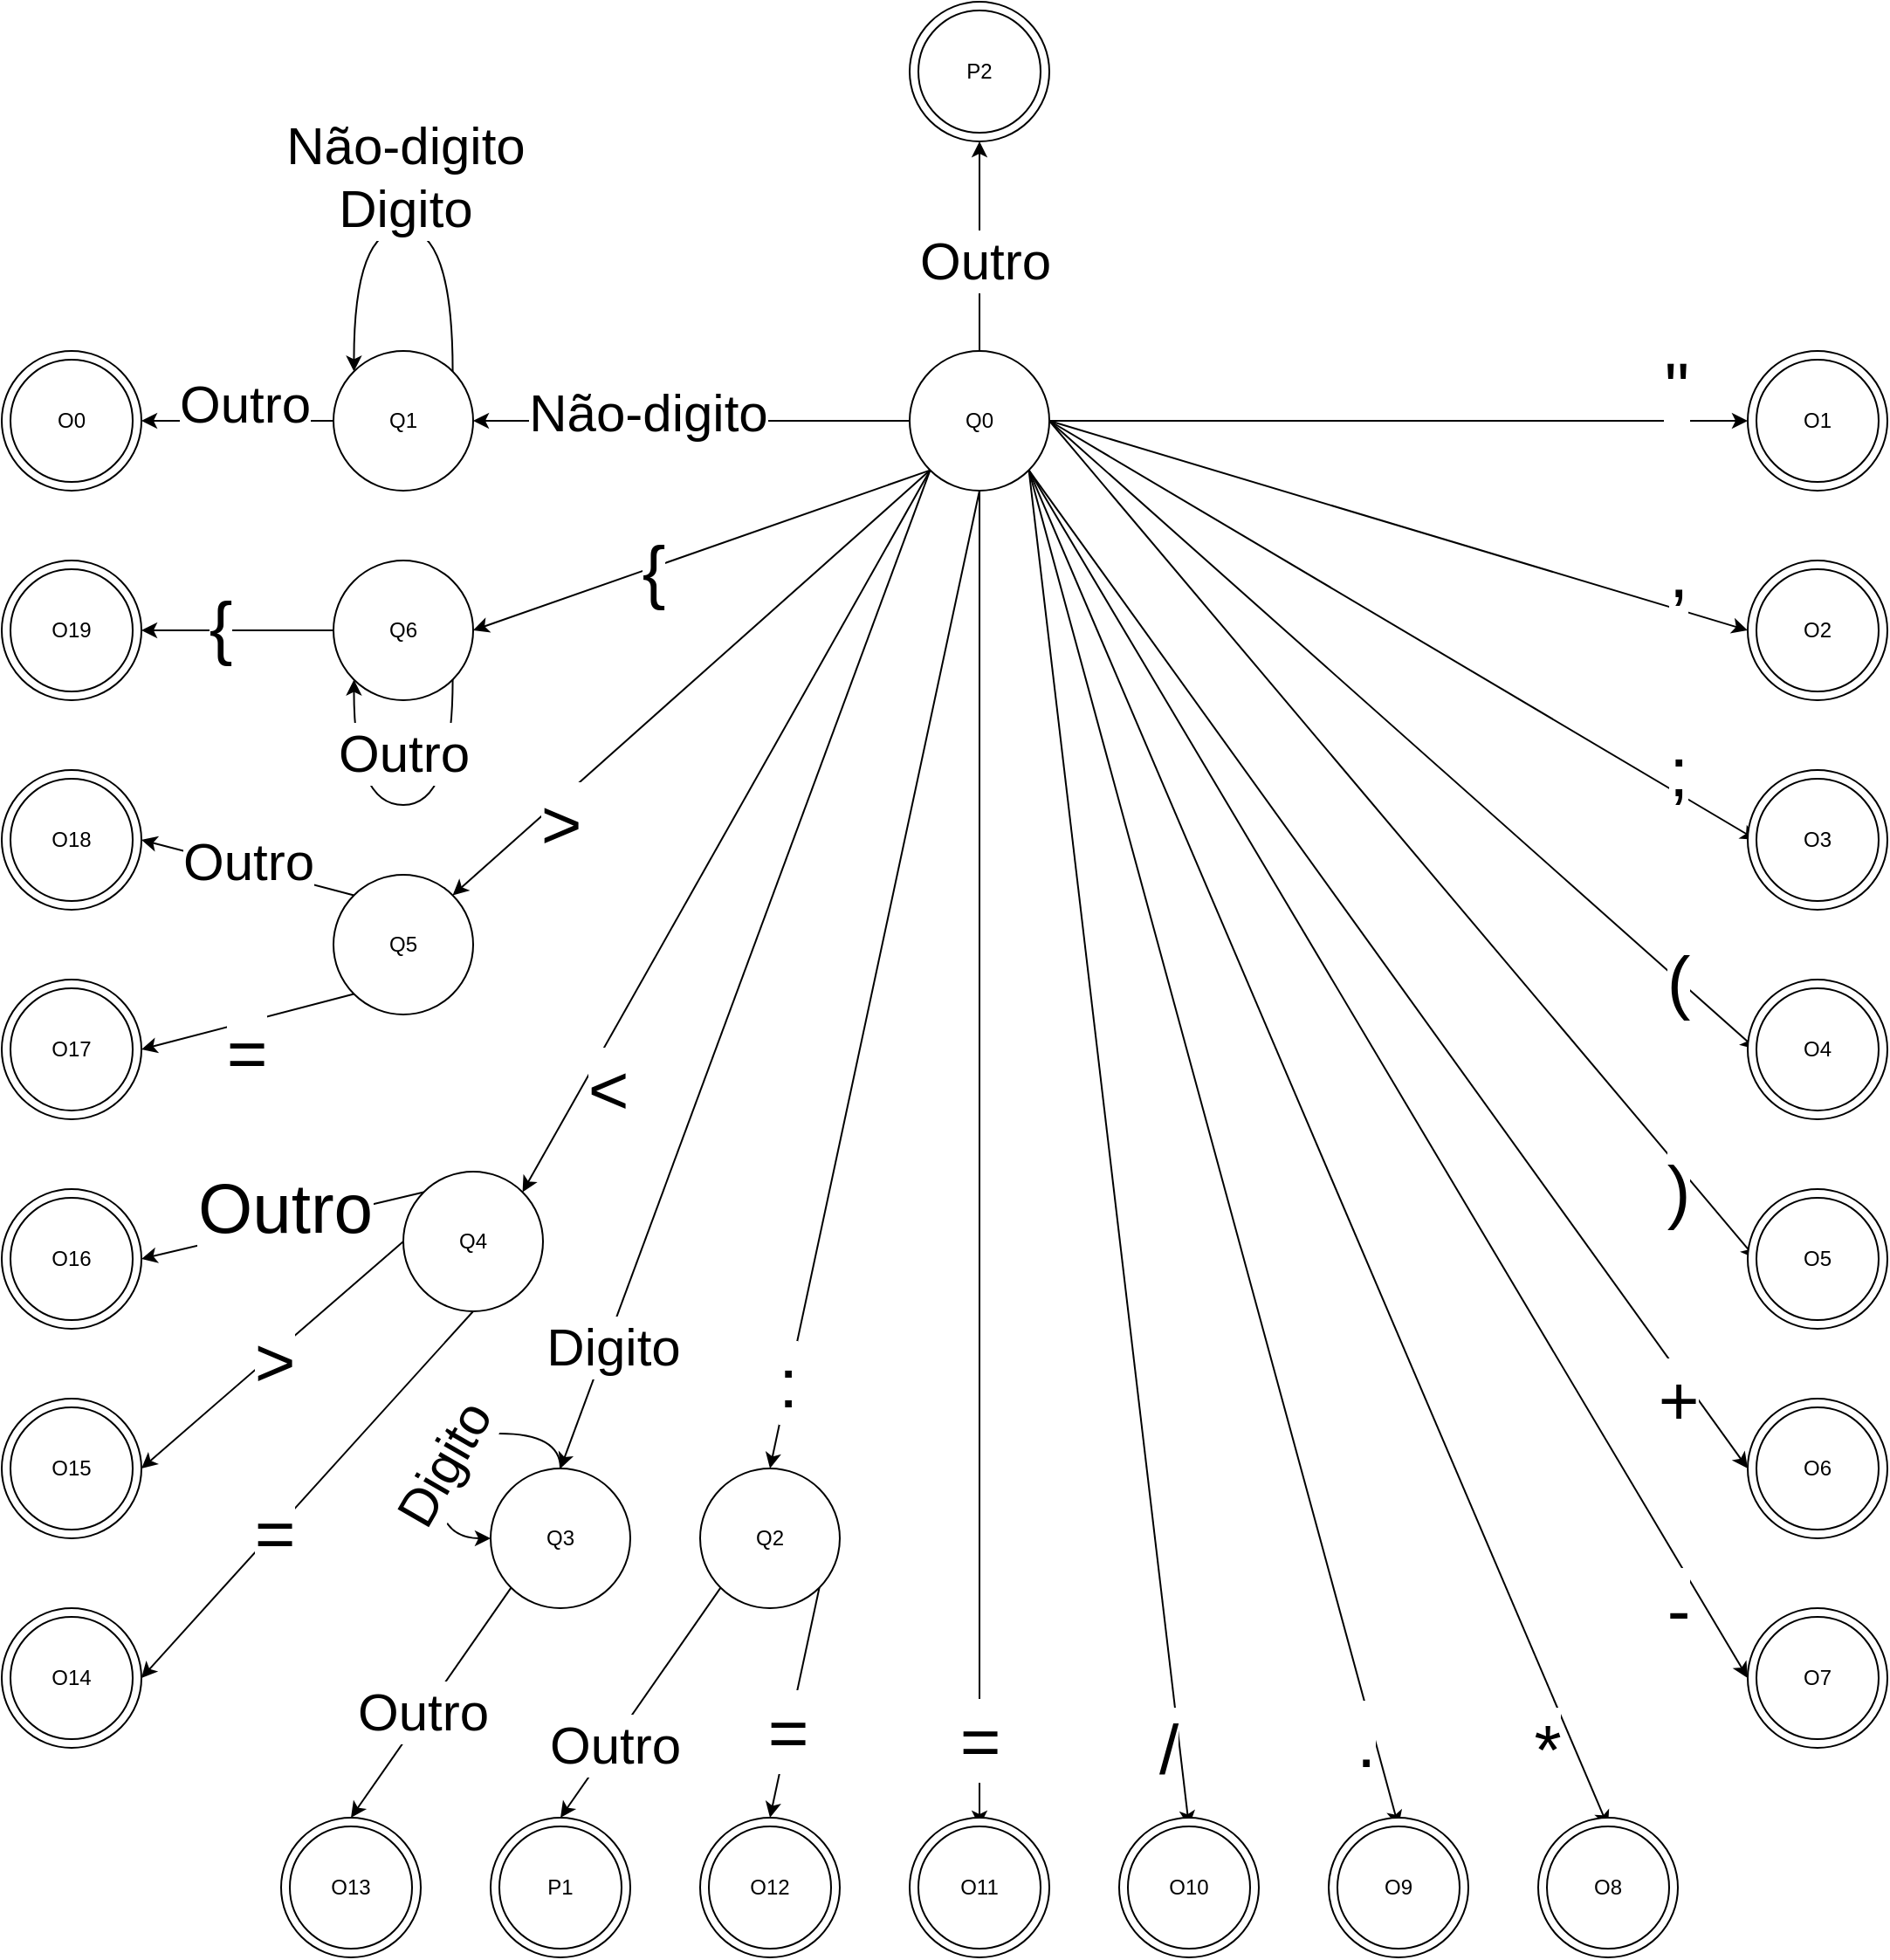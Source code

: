 <mxfile version="24.4.0" type="google">
  <diagram name="Page-1" id="If-gPwbiUZVoVCIxxaYr">
    <mxGraphModel dx="2550" dy="2174" grid="1" gridSize="10" guides="1" tooltips="1" connect="1" arrows="1" fold="1" page="1" pageScale="1" pageWidth="827" pageHeight="1169" math="0" shadow="0">
      <root>
        <mxCell id="0" />
        <mxCell id="1" parent="0" />
        <mxCell id="5CZiV65LYwy6qXbHd4TV-25" value="" style="group" parent="1" connectable="0" vertex="1">
          <mxGeometry x="680" y="840" width="80" height="80" as="geometry" />
        </mxCell>
        <mxCell id="5CZiV65LYwy6qXbHd4TV-26" value="" style="ellipse;whiteSpace=wrap;html=1;aspect=fixed;" parent="5CZiV65LYwy6qXbHd4TV-25" vertex="1">
          <mxGeometry width="80" height="80" as="geometry" />
        </mxCell>
        <mxCell id="5CZiV65LYwy6qXbHd4TV-27" value="O7" style="ellipse;whiteSpace=wrap;html=1;aspect=fixed;" parent="5CZiV65LYwy6qXbHd4TV-25" vertex="1">
          <mxGeometry x="5" y="5" width="70" height="70" as="geometry" />
        </mxCell>
        <mxCell id="5CZiV65LYwy6qXbHd4TV-4" value="" style="group" parent="1" connectable="0" vertex="1">
          <mxGeometry x="680" y="120" width="80" height="80" as="geometry" />
        </mxCell>
        <mxCell id="5CZiV65LYwy6qXbHd4TV-2" value="" style="ellipse;whiteSpace=wrap;html=1;aspect=fixed;" parent="5CZiV65LYwy6qXbHd4TV-4" vertex="1">
          <mxGeometry width="80" height="80" as="geometry" />
        </mxCell>
        <mxCell id="5CZiV65LYwy6qXbHd4TV-3" value="O1" style="ellipse;whiteSpace=wrap;html=1;aspect=fixed;" parent="5CZiV65LYwy6qXbHd4TV-4" vertex="1">
          <mxGeometry x="5" y="5" width="70" height="70" as="geometry" />
        </mxCell>
        <mxCell id="5CZiV65LYwy6qXbHd4TV-6" style="edgeStyle=orthogonalEdgeStyle;rounded=0;orthogonalLoop=1;jettySize=auto;html=1;exitX=1;exitY=0.5;exitDx=0;exitDy=0;entryX=0;entryY=0.5;entryDx=0;entryDy=0;" parent="1" source="5CZiV65LYwy6qXbHd4TV-1" target="5CZiV65LYwy6qXbHd4TV-2" edge="1">
          <mxGeometry relative="1" as="geometry" />
        </mxCell>
        <mxCell id="5CZiV65LYwy6qXbHd4TV-7" value="&lt;font style=&quot;font-size: 40px;&quot;&gt;&quot;&lt;/font&gt;" style="edgeLabel;html=1;align=center;verticalAlign=middle;resizable=0;points=[];" parent="5CZiV65LYwy6qXbHd4TV-6" connectable="0" vertex="1">
          <mxGeometry x="-0.079" y="2" relative="1" as="geometry">
            <mxPoint x="175" y="-18" as="offset" />
          </mxGeometry>
        </mxCell>
        <mxCell id="5CZiV65LYwy6qXbHd4TV-62" style="rounded=0;orthogonalLoop=1;jettySize=auto;html=1;exitX=1;exitY=0.5;exitDx=0;exitDy=0;entryX=0;entryY=0.5;entryDx=0;entryDy=0;" parent="1" source="5CZiV65LYwy6qXbHd4TV-1" target="5CZiV65LYwy6qXbHd4TV-9" edge="1">
          <mxGeometry relative="1" as="geometry" />
        </mxCell>
        <mxCell id="5CZiV65LYwy6qXbHd4TV-128" value="&lt;font style=&quot;font-size: 40px;&quot;&gt;,&lt;/font&gt;" style="edgeLabel;html=1;align=center;verticalAlign=middle;resizable=0;points=[];fontFamily=Helvetica;fontSize=11;fontColor=default;" parent="5CZiV65LYwy6qXbHd4TV-62" connectable="0" vertex="1">
          <mxGeometry x="0.687" y="4" relative="1" as="geometry">
            <mxPoint x="21" y="-12" as="offset" />
          </mxGeometry>
        </mxCell>
        <mxCell id="5CZiV65LYwy6qXbHd4TV-8" value="" style="group" parent="1" connectable="0" vertex="1">
          <mxGeometry x="680" y="240" width="80" height="80" as="geometry" />
        </mxCell>
        <mxCell id="5CZiV65LYwy6qXbHd4TV-9" value="" style="ellipse;whiteSpace=wrap;html=1;aspect=fixed;" parent="5CZiV65LYwy6qXbHd4TV-8" vertex="1">
          <mxGeometry width="80" height="80" as="geometry" />
        </mxCell>
        <mxCell id="5CZiV65LYwy6qXbHd4TV-10" value="O2" style="ellipse;whiteSpace=wrap;html=1;aspect=fixed;" parent="5CZiV65LYwy6qXbHd4TV-8" vertex="1">
          <mxGeometry x="5" y="5" width="70" height="70" as="geometry" />
        </mxCell>
        <mxCell id="5CZiV65LYwy6qXbHd4TV-63" style="edgeStyle=none;shape=connector;rounded=0;orthogonalLoop=1;jettySize=auto;html=1;exitX=1;exitY=0.5;exitDx=0;exitDy=0;entryX=0;entryY=0.5;entryDx=0;entryDy=0;labelBackgroundColor=default;strokeColor=default;align=center;verticalAlign=middle;fontFamily=Helvetica;fontSize=11;fontColor=default;endArrow=classic;" parent="1" source="5CZiV65LYwy6qXbHd4TV-1" target="5CZiV65LYwy6qXbHd4TV-15" edge="1">
          <mxGeometry relative="1" as="geometry" />
        </mxCell>
        <mxCell id="5CZiV65LYwy6qXbHd4TV-130" value="&lt;font style=&quot;font-size: 40px;&quot;&gt;;&lt;/font&gt;" style="edgeLabel;html=1;align=center;verticalAlign=middle;resizable=0;points=[];fontFamily=Helvetica;fontSize=11;fontColor=default;" parent="5CZiV65LYwy6qXbHd4TV-63" connectable="0" vertex="1">
          <mxGeometry x="0.748" y="2" relative="1" as="geometry">
            <mxPoint x="5" y="-8" as="offset" />
          </mxGeometry>
        </mxCell>
        <mxCell id="5CZiV65LYwy6qXbHd4TV-64" style="edgeStyle=none;shape=connector;rounded=0;orthogonalLoop=1;jettySize=auto;html=1;exitX=1;exitY=0.5;exitDx=0;exitDy=0;entryX=0;entryY=0.5;entryDx=0;entryDy=0;labelBackgroundColor=default;strokeColor=default;align=center;verticalAlign=middle;fontFamily=Helvetica;fontSize=11;fontColor=default;endArrow=classic;" parent="1" source="5CZiV65LYwy6qXbHd4TV-1" target="5CZiV65LYwy6qXbHd4TV-18" edge="1">
          <mxGeometry relative="1" as="geometry" />
        </mxCell>
        <mxCell id="5CZiV65LYwy6qXbHd4TV-131" value="&lt;font style=&quot;font-size: 40px;&quot;&gt;(&lt;/font&gt;" style="edgeLabel;html=1;align=center;verticalAlign=middle;resizable=0;points=[];fontFamily=Helvetica;fontSize=11;fontColor=default;" parent="5CZiV65LYwy6qXbHd4TV-64" connectable="0" vertex="1">
          <mxGeometry x="0.743" y="1" relative="1" as="geometry">
            <mxPoint x="6" y="7" as="offset" />
          </mxGeometry>
        </mxCell>
        <mxCell id="5CZiV65LYwy6qXbHd4TV-13" value="" style="group" parent="1" connectable="0" vertex="1">
          <mxGeometry x="680" y="360" width="80" height="80" as="geometry" />
        </mxCell>
        <mxCell id="5CZiV65LYwy6qXbHd4TV-14" value="" style="ellipse;whiteSpace=wrap;html=1;aspect=fixed;" parent="5CZiV65LYwy6qXbHd4TV-13" vertex="1">
          <mxGeometry width="80" height="80" as="geometry" />
        </mxCell>
        <mxCell id="5CZiV65LYwy6qXbHd4TV-15" value="O3" style="ellipse;whiteSpace=wrap;html=1;aspect=fixed;" parent="5CZiV65LYwy6qXbHd4TV-13" vertex="1">
          <mxGeometry x="5" y="5" width="70" height="70" as="geometry" />
        </mxCell>
        <mxCell id="5CZiV65LYwy6qXbHd4TV-65" style="edgeStyle=none;shape=connector;rounded=0;orthogonalLoop=1;jettySize=auto;html=1;exitX=1;exitY=0.5;exitDx=0;exitDy=0;entryX=0;entryY=0.5;entryDx=0;entryDy=0;labelBackgroundColor=default;strokeColor=default;align=center;verticalAlign=middle;fontFamily=Helvetica;fontSize=11;fontColor=default;endArrow=classic;" parent="1" source="5CZiV65LYwy6qXbHd4TV-1" target="5CZiV65LYwy6qXbHd4TV-21" edge="1">
          <mxGeometry relative="1" as="geometry" />
        </mxCell>
        <mxCell id="5CZiV65LYwy6qXbHd4TV-132" value="&lt;font style=&quot;font-size: 40px;&quot;&gt;)&lt;/font&gt;" style="edgeLabel;html=1;align=center;verticalAlign=middle;resizable=0;points=[];fontFamily=Helvetica;fontSize=11;fontColor=default;" parent="5CZiV65LYwy6qXbHd4TV-65" connectable="0" vertex="1">
          <mxGeometry x="0.734" y="5" relative="1" as="geometry">
            <mxPoint x="5" y="27" as="offset" />
          </mxGeometry>
        </mxCell>
        <mxCell id="5CZiV65LYwy6qXbHd4TV-66" style="edgeStyle=none;shape=connector;rounded=0;orthogonalLoop=1;jettySize=auto;html=1;exitX=1;exitY=1;exitDx=0;exitDy=0;entryX=0;entryY=0.5;entryDx=0;entryDy=0;labelBackgroundColor=default;strokeColor=default;align=center;verticalAlign=middle;fontFamily=Helvetica;fontSize=11;fontColor=default;endArrow=classic;" parent="1" source="5CZiV65LYwy6qXbHd4TV-1" target="5CZiV65LYwy6qXbHd4TV-23" edge="1">
          <mxGeometry relative="1" as="geometry" />
        </mxCell>
        <mxCell id="5CZiV65LYwy6qXbHd4TV-133" value="&lt;font style=&quot;font-size: 40px;&quot;&gt;+&lt;/font&gt;" style="edgeLabel;html=1;align=center;verticalAlign=middle;resizable=0;points=[];fontFamily=Helvetica;fontSize=11;fontColor=default;" parent="5CZiV65LYwy6qXbHd4TV-66" connectable="0" vertex="1">
          <mxGeometry x="0.781" y="1" relative="1" as="geometry">
            <mxPoint x="4" y="23" as="offset" />
          </mxGeometry>
        </mxCell>
        <mxCell id="5CZiV65LYwy6qXbHd4TV-16" value="" style="group" parent="1" connectable="0" vertex="1">
          <mxGeometry x="680" y="480" width="80" height="80" as="geometry" />
        </mxCell>
        <mxCell id="5CZiV65LYwy6qXbHd4TV-17" value="" style="ellipse;whiteSpace=wrap;html=1;aspect=fixed;" parent="5CZiV65LYwy6qXbHd4TV-16" vertex="1">
          <mxGeometry width="80" height="80" as="geometry" />
        </mxCell>
        <mxCell id="5CZiV65LYwy6qXbHd4TV-18" value="O4" style="ellipse;whiteSpace=wrap;html=1;aspect=fixed;" parent="5CZiV65LYwy6qXbHd4TV-16" vertex="1">
          <mxGeometry x="5" y="5" width="70" height="70" as="geometry" />
        </mxCell>
        <mxCell id="5CZiV65LYwy6qXbHd4TV-67" style="edgeStyle=none;shape=connector;rounded=0;orthogonalLoop=1;jettySize=auto;html=1;exitX=1;exitY=1;exitDx=0;exitDy=0;entryX=0;entryY=0.5;entryDx=0;entryDy=0;labelBackgroundColor=default;strokeColor=default;align=center;verticalAlign=middle;fontFamily=Helvetica;fontSize=11;fontColor=default;endArrow=classic;" parent="1" source="5CZiV65LYwy6qXbHd4TV-1" target="5CZiV65LYwy6qXbHd4TV-26" edge="1">
          <mxGeometry relative="1" as="geometry" />
        </mxCell>
        <mxCell id="5CZiV65LYwy6qXbHd4TV-134" value="&lt;font style=&quot;font-size: 40px;&quot;&gt;-&lt;/font&gt;" style="edgeLabel;html=1;align=center;verticalAlign=middle;resizable=0;points=[];fontFamily=Helvetica;fontSize=11;fontColor=default;" parent="5CZiV65LYwy6qXbHd4TV-67" connectable="0" vertex="1">
          <mxGeometry x="0.795" y="-3" relative="1" as="geometry">
            <mxPoint x="5" y="29" as="offset" />
          </mxGeometry>
        </mxCell>
        <mxCell id="5CZiV65LYwy6qXbHd4TV-68" style="edgeStyle=none;shape=connector;rounded=0;orthogonalLoop=1;jettySize=auto;html=1;exitX=1;exitY=1;exitDx=0;exitDy=0;entryX=0.5;entryY=0;entryDx=0;entryDy=0;labelBackgroundColor=default;strokeColor=default;align=center;verticalAlign=middle;fontFamily=Helvetica;fontSize=11;fontColor=default;endArrow=classic;" parent="1" source="5CZiV65LYwy6qXbHd4TV-1" target="5CZiV65LYwy6qXbHd4TV-33" edge="1">
          <mxGeometry relative="1" as="geometry" />
        </mxCell>
        <mxCell id="5CZiV65LYwy6qXbHd4TV-135" value="&lt;font style=&quot;font-size: 40px;&quot;&gt;*&lt;/font&gt;" style="edgeLabel;html=1;align=center;verticalAlign=middle;resizable=0;points=[];fontFamily=Helvetica;fontSize=11;fontColor=default;" parent="5CZiV65LYwy6qXbHd4TV-68" connectable="0" vertex="1">
          <mxGeometry x="0.787" y="-2" relative="1" as="geometry">
            <mxPoint x="2" y="37" as="offset" />
          </mxGeometry>
        </mxCell>
        <mxCell id="5CZiV65LYwy6qXbHd4TV-19" value="" style="group" parent="1" connectable="0" vertex="1">
          <mxGeometry x="680" y="600" width="80" height="80" as="geometry" />
        </mxCell>
        <mxCell id="5CZiV65LYwy6qXbHd4TV-20" value="" style="ellipse;whiteSpace=wrap;html=1;aspect=fixed;" parent="5CZiV65LYwy6qXbHd4TV-19" vertex="1">
          <mxGeometry width="80" height="80" as="geometry" />
        </mxCell>
        <mxCell id="5CZiV65LYwy6qXbHd4TV-21" value="O5" style="ellipse;whiteSpace=wrap;html=1;aspect=fixed;" parent="5CZiV65LYwy6qXbHd4TV-19" vertex="1">
          <mxGeometry x="5" y="5" width="70" height="70" as="geometry" />
        </mxCell>
        <mxCell id="5CZiV65LYwy6qXbHd4TV-69" style="edgeStyle=none;shape=connector;rounded=0;orthogonalLoop=1;jettySize=auto;html=1;exitX=1;exitY=1;exitDx=0;exitDy=0;entryX=0.5;entryY=0;entryDx=0;entryDy=0;labelBackgroundColor=default;strokeColor=default;align=center;verticalAlign=middle;fontFamily=Helvetica;fontSize=11;fontColor=default;endArrow=classic;" parent="1" source="5CZiV65LYwy6qXbHd4TV-1" target="5CZiV65LYwy6qXbHd4TV-36" edge="1">
          <mxGeometry relative="1" as="geometry" />
        </mxCell>
        <mxCell id="5CZiV65LYwy6qXbHd4TV-136" value="&lt;font style=&quot;font-size: 40px;&quot;&gt;.&lt;/font&gt;" style="edgeLabel;html=1;align=center;verticalAlign=middle;resizable=0;points=[];fontFamily=Helvetica;fontSize=11;fontColor=default;" parent="5CZiV65LYwy6qXbHd4TV-69" connectable="0" vertex="1">
          <mxGeometry x="0.809" y="1" relative="1" as="geometry">
            <mxPoint y="25" as="offset" />
          </mxGeometry>
        </mxCell>
        <mxCell id="5CZiV65LYwy6qXbHd4TV-70" style="edgeStyle=none;shape=connector;rounded=0;orthogonalLoop=1;jettySize=auto;html=1;exitX=1;exitY=1;exitDx=0;exitDy=0;entryX=0.5;entryY=0;entryDx=0;entryDy=0;labelBackgroundColor=default;strokeColor=default;align=center;verticalAlign=middle;fontFamily=Helvetica;fontSize=11;fontColor=default;endArrow=classic;" parent="1" source="5CZiV65LYwy6qXbHd4TV-1" target="5CZiV65LYwy6qXbHd4TV-39" edge="1">
          <mxGeometry relative="1" as="geometry" />
        </mxCell>
        <mxCell id="5CZiV65LYwy6qXbHd4TV-137" value="&lt;font style=&quot;font-size: 40px;&quot;&gt;/&lt;/font&gt;" style="edgeLabel;html=1;align=center;verticalAlign=middle;resizable=0;points=[];fontFamily=Helvetica;fontSize=11;fontColor=default;" parent="5CZiV65LYwy6qXbHd4TV-70" connectable="0" vertex="1">
          <mxGeometry x="0.812" y="-4" relative="1" as="geometry">
            <mxPoint y="27" as="offset" />
          </mxGeometry>
        </mxCell>
        <mxCell id="5CZiV65LYwy6qXbHd4TV-22" value="" style="group" parent="1" connectable="0" vertex="1">
          <mxGeometry x="680" y="720" width="80" height="80" as="geometry" />
        </mxCell>
        <mxCell id="5CZiV65LYwy6qXbHd4TV-23" value="" style="ellipse;whiteSpace=wrap;html=1;aspect=fixed;" parent="5CZiV65LYwy6qXbHd4TV-22" vertex="1">
          <mxGeometry width="80" height="80" as="geometry" />
        </mxCell>
        <mxCell id="5CZiV65LYwy6qXbHd4TV-24" value="O6" style="ellipse;whiteSpace=wrap;html=1;aspect=fixed;" parent="5CZiV65LYwy6qXbHd4TV-22" vertex="1">
          <mxGeometry x="5" y="5" width="70" height="70" as="geometry" />
        </mxCell>
        <mxCell id="5CZiV65LYwy6qXbHd4TV-71" style="edgeStyle=none;shape=connector;rounded=0;orthogonalLoop=1;jettySize=auto;html=1;exitX=0.5;exitY=1;exitDx=0;exitDy=0;entryX=0.5;entryY=0;entryDx=0;entryDy=0;labelBackgroundColor=default;strokeColor=default;align=center;verticalAlign=middle;fontFamily=Helvetica;fontSize=11;fontColor=default;endArrow=classic;" parent="1" source="5CZiV65LYwy6qXbHd4TV-1" target="5CZiV65LYwy6qXbHd4TV-51" edge="1">
          <mxGeometry relative="1" as="geometry" />
        </mxCell>
        <mxCell id="5CZiV65LYwy6qXbHd4TV-138" value="&lt;font style=&quot;font-size: 40px;&quot;&gt;=&lt;/font&gt;" style="edgeLabel;html=1;align=center;verticalAlign=middle;resizable=0;points=[];fontFamily=Helvetica;fontSize=11;fontColor=default;" parent="5CZiV65LYwy6qXbHd4TV-71" connectable="0" vertex="1">
          <mxGeometry x="0.816" relative="1" as="geometry">
            <mxPoint y="20" as="offset" />
          </mxGeometry>
        </mxCell>
        <mxCell id="5CZiV65LYwy6qXbHd4TV-78" style="edgeStyle=none;shape=connector;rounded=0;orthogonalLoop=1;jettySize=auto;html=1;exitX=0.5;exitY=1;exitDx=0;exitDy=0;entryX=0.5;entryY=0;entryDx=0;entryDy=0;labelBackgroundColor=default;strokeColor=default;align=center;verticalAlign=middle;fontFamily=Helvetica;fontSize=11;fontColor=default;endArrow=classic;" parent="1" source="5CZiV65LYwy6qXbHd4TV-1" target="5CZiV65LYwy6qXbHd4TV-75" edge="1">
          <mxGeometry relative="1" as="geometry" />
        </mxCell>
        <mxCell id="5CZiV65LYwy6qXbHd4TV-139" value="&lt;font style=&quot;font-size: 40px;&quot;&gt;:&lt;/font&gt;" style="edgeLabel;html=1;align=center;verticalAlign=middle;resizable=0;points=[];fontFamily=Helvetica;fontSize=11;fontColor=default;" parent="5CZiV65LYwy6qXbHd4TV-78" connectable="0" vertex="1">
          <mxGeometry x="0.554" y="-3" relative="1" as="geometry">
            <mxPoint x="-14" y="75" as="offset" />
          </mxGeometry>
        </mxCell>
        <mxCell id="5CZiV65LYwy6qXbHd4TV-81" style="edgeStyle=none;shape=connector;rounded=0;orthogonalLoop=1;jettySize=auto;html=1;exitX=0;exitY=1;exitDx=0;exitDy=0;entryX=0.5;entryY=0;entryDx=0;entryDy=0;labelBackgroundColor=default;strokeColor=default;align=center;verticalAlign=middle;fontFamily=Helvetica;fontSize=11;fontColor=default;endArrow=classic;" parent="1" source="5CZiV65LYwy6qXbHd4TV-1" target="5CZiV65LYwy6qXbHd4TV-79" edge="1">
          <mxGeometry relative="1" as="geometry" />
        </mxCell>
        <mxCell id="5CZiV65LYwy6qXbHd4TV-140" value="&lt;font style=&quot;font-size: 30px;&quot;&gt;Digito&lt;/font&gt;" style="edgeLabel;html=1;align=center;verticalAlign=middle;resizable=0;points=[];fontFamily=Helvetica;fontSize=11;fontColor=default;" parent="5CZiV65LYwy6qXbHd4TV-81" connectable="0" vertex="1">
          <mxGeometry x="0.644" y="-2" relative="1" as="geometry">
            <mxPoint x="-6" y="32" as="offset" />
          </mxGeometry>
        </mxCell>
        <mxCell id="5CZiV65LYwy6qXbHd4TV-118" style="edgeStyle=none;shape=connector;rounded=0;orthogonalLoop=1;jettySize=auto;html=1;exitX=0;exitY=1;exitDx=0;exitDy=0;entryX=1;entryY=0.5;entryDx=0;entryDy=0;labelBackgroundColor=default;strokeColor=default;align=center;verticalAlign=middle;fontFamily=Helvetica;fontSize=11;fontColor=default;endArrow=classic;" parent="1" source="5CZiV65LYwy6qXbHd4TV-1" target="5CZiV65LYwy6qXbHd4TV-116" edge="1">
          <mxGeometry relative="1" as="geometry" />
        </mxCell>
        <mxCell id="5CZiV65LYwy6qXbHd4TV-143" value="&lt;font style=&quot;font-size: 40px;&quot;&gt;{&lt;/font&gt;" style="edgeLabel;html=1;align=center;verticalAlign=middle;resizable=0;points=[];fontFamily=Helvetica;fontSize=11;fontColor=default;" parent="5CZiV65LYwy6qXbHd4TV-118" connectable="0" vertex="1">
          <mxGeometry x="0.217" y="1" relative="1" as="geometry">
            <mxPoint as="offset" />
          </mxGeometry>
        </mxCell>
        <mxCell id="5CZiV65LYwy6qXbHd4TV-119" style="edgeStyle=none;shape=connector;rounded=0;orthogonalLoop=1;jettySize=auto;html=1;exitX=0;exitY=1;exitDx=0;exitDy=0;entryX=1;entryY=0;entryDx=0;entryDy=0;labelBackgroundColor=default;strokeColor=default;align=center;verticalAlign=middle;fontFamily=Helvetica;fontSize=11;fontColor=default;endArrow=classic;" parent="1" source="5CZiV65LYwy6qXbHd4TV-1" target="5CZiV65LYwy6qXbHd4TV-112" edge="1">
          <mxGeometry relative="1" as="geometry" />
        </mxCell>
        <mxCell id="5CZiV65LYwy6qXbHd4TV-142" value="&lt;font style=&quot;font-size: 40px;&quot;&gt;&amp;gt;&lt;/font&gt;" style="edgeLabel;html=1;align=center;verticalAlign=middle;resizable=0;points=[];fontFamily=Helvetica;fontSize=11;fontColor=default;" parent="5CZiV65LYwy6qXbHd4TV-119" connectable="0" vertex="1">
          <mxGeometry x="0.415" y="5" relative="1" as="geometry">
            <mxPoint x="-22" y="26" as="offset" />
          </mxGeometry>
        </mxCell>
        <mxCell id="5CZiV65LYwy6qXbHd4TV-120" style="edgeStyle=none;shape=connector;rounded=0;orthogonalLoop=1;jettySize=auto;html=1;exitX=0;exitY=1;exitDx=0;exitDy=0;entryX=1;entryY=0;entryDx=0;entryDy=0;labelBackgroundColor=default;strokeColor=default;align=center;verticalAlign=middle;fontFamily=Helvetica;fontSize=11;fontColor=default;endArrow=classic;" parent="1" source="5CZiV65LYwy6qXbHd4TV-1" target="5CZiV65LYwy6qXbHd4TV-107" edge="1">
          <mxGeometry relative="1" as="geometry" />
        </mxCell>
        <mxCell id="5CZiV65LYwy6qXbHd4TV-141" value="&lt;font style=&quot;font-size: 40px;&quot;&gt;&amp;lt;&lt;/font&gt;" style="edgeLabel;html=1;align=center;verticalAlign=middle;resizable=0;points=[];fontFamily=Helvetica;fontSize=11;fontColor=default;" parent="5CZiV65LYwy6qXbHd4TV-120" connectable="0" vertex="1">
          <mxGeometry x="0.715" y="-5" relative="1" as="geometry">
            <mxPoint x="19" y="2" as="offset" />
          </mxGeometry>
        </mxCell>
        <mxCell id="5CZiV65LYwy6qXbHd4TV-121" style="edgeStyle=none;shape=connector;rounded=0;orthogonalLoop=1;jettySize=auto;html=1;exitX=0.5;exitY=0;exitDx=0;exitDy=0;entryX=0.5;entryY=1;entryDx=0;entryDy=0;labelBackgroundColor=default;strokeColor=default;align=center;verticalAlign=middle;fontFamily=Helvetica;fontSize=11;fontColor=default;endArrow=classic;" parent="1" source="5CZiV65LYwy6qXbHd4TV-1" target="5CZiV65LYwy6qXbHd4TV-101" edge="1">
          <mxGeometry relative="1" as="geometry" />
        </mxCell>
        <mxCell id="5CZiV65LYwy6qXbHd4TV-163" value="&lt;font style=&quot;font-size: 30px;&quot;&gt;Outro&lt;/font&gt;" style="edgeLabel;html=1;align=center;verticalAlign=middle;resizable=0;points=[];fontFamily=Helvetica;fontSize=11;fontColor=default;" parent="5CZiV65LYwy6qXbHd4TV-121" connectable="0" vertex="1">
          <mxGeometry x="-0.13" y="-3" relative="1" as="geometry">
            <mxPoint as="offset" />
          </mxGeometry>
        </mxCell>
        <mxCell id="5CZiV65LYwy6qXbHd4TV-126" style="edgeStyle=none;shape=connector;rounded=0;orthogonalLoop=1;jettySize=auto;html=1;exitX=0;exitY=0.5;exitDx=0;exitDy=0;entryX=1;entryY=0.5;entryDx=0;entryDy=0;labelBackgroundColor=default;strokeColor=default;align=center;verticalAlign=middle;fontFamily=Helvetica;fontSize=11;fontColor=default;endArrow=classic;" parent="1" source="5CZiV65LYwy6qXbHd4TV-1" target="5CZiV65LYwy6qXbHd4TV-125" edge="1">
          <mxGeometry relative="1" as="geometry" />
        </mxCell>
        <mxCell id="5CZiV65LYwy6qXbHd4TV-144" value="&lt;font style=&quot;font-size: 30px;&quot;&gt;Não-digito&lt;/font&gt;" style="edgeLabel;html=1;align=center;verticalAlign=middle;resizable=0;points=[];fontFamily=Helvetica;fontSize=11;fontColor=default;" parent="5CZiV65LYwy6qXbHd4TV-126" connectable="0" vertex="1">
          <mxGeometry x="0.463" y="-5" relative="1" as="geometry">
            <mxPoint x="33" as="offset" />
          </mxGeometry>
        </mxCell>
        <mxCell id="5CZiV65LYwy6qXbHd4TV-1" value="Q0" style="ellipse;whiteSpace=wrap;html=1;aspect=fixed;" parent="1" vertex="1">
          <mxGeometry x="200" y="120" width="80" height="80" as="geometry" />
        </mxCell>
        <mxCell id="5CZiV65LYwy6qXbHd4TV-31" value="" style="group" parent="1" connectable="0" vertex="1">
          <mxGeometry x="560" y="960" width="80" height="80" as="geometry" />
        </mxCell>
        <mxCell id="5CZiV65LYwy6qXbHd4TV-32" value="" style="ellipse;whiteSpace=wrap;html=1;aspect=fixed;" parent="5CZiV65LYwy6qXbHd4TV-31" vertex="1">
          <mxGeometry width="80" height="80" as="geometry" />
        </mxCell>
        <mxCell id="5CZiV65LYwy6qXbHd4TV-33" value="O8" style="ellipse;whiteSpace=wrap;html=1;aspect=fixed;" parent="5CZiV65LYwy6qXbHd4TV-31" vertex="1">
          <mxGeometry x="5" y="5" width="70" height="70" as="geometry" />
        </mxCell>
        <mxCell id="5CZiV65LYwy6qXbHd4TV-34" value="" style="group" parent="1" connectable="0" vertex="1">
          <mxGeometry x="440" y="960" width="80" height="80" as="geometry" />
        </mxCell>
        <mxCell id="5CZiV65LYwy6qXbHd4TV-35" value="" style="ellipse;whiteSpace=wrap;html=1;aspect=fixed;" parent="5CZiV65LYwy6qXbHd4TV-34" vertex="1">
          <mxGeometry width="80" height="80" as="geometry" />
        </mxCell>
        <mxCell id="5CZiV65LYwy6qXbHd4TV-36" value="O9" style="ellipse;whiteSpace=wrap;html=1;aspect=fixed;" parent="5CZiV65LYwy6qXbHd4TV-34" vertex="1">
          <mxGeometry x="5" y="5" width="70" height="70" as="geometry" />
        </mxCell>
        <mxCell id="5CZiV65LYwy6qXbHd4TV-37" value="" style="group" parent="1" connectable="0" vertex="1">
          <mxGeometry x="320" y="960" width="80" height="80" as="geometry" />
        </mxCell>
        <mxCell id="5CZiV65LYwy6qXbHd4TV-38" value="" style="ellipse;whiteSpace=wrap;html=1;aspect=fixed;" parent="5CZiV65LYwy6qXbHd4TV-37" vertex="1">
          <mxGeometry width="80" height="80" as="geometry" />
        </mxCell>
        <mxCell id="5CZiV65LYwy6qXbHd4TV-39" value="O10" style="ellipse;whiteSpace=wrap;html=1;aspect=fixed;" parent="5CZiV65LYwy6qXbHd4TV-37" vertex="1">
          <mxGeometry x="5" y="5" width="70" height="70" as="geometry" />
        </mxCell>
        <mxCell id="5CZiV65LYwy6qXbHd4TV-49" value="" style="group" parent="1" connectable="0" vertex="1">
          <mxGeometry x="200" y="960" width="80" height="80" as="geometry" />
        </mxCell>
        <mxCell id="5CZiV65LYwy6qXbHd4TV-50" value="" style="ellipse;whiteSpace=wrap;html=1;aspect=fixed;" parent="5CZiV65LYwy6qXbHd4TV-49" vertex="1">
          <mxGeometry width="80" height="80" as="geometry" />
        </mxCell>
        <mxCell id="5CZiV65LYwy6qXbHd4TV-51" value="O11" style="ellipse;whiteSpace=wrap;html=1;aspect=fixed;" parent="5CZiV65LYwy6qXbHd4TV-49" vertex="1">
          <mxGeometry x="5" y="5" width="70" height="70" as="geometry" />
        </mxCell>
        <mxCell id="5CZiV65LYwy6qXbHd4TV-52" value="" style="group" parent="1" connectable="0" vertex="1">
          <mxGeometry x="80" y="960" width="80" height="80" as="geometry" />
        </mxCell>
        <mxCell id="5CZiV65LYwy6qXbHd4TV-53" value="" style="ellipse;whiteSpace=wrap;html=1;aspect=fixed;" parent="5CZiV65LYwy6qXbHd4TV-52" vertex="1">
          <mxGeometry width="80" height="80" as="geometry" />
        </mxCell>
        <mxCell id="5CZiV65LYwy6qXbHd4TV-54" value="O12" style="ellipse;whiteSpace=wrap;html=1;aspect=fixed;" parent="5CZiV65LYwy6qXbHd4TV-52" vertex="1">
          <mxGeometry x="5" y="5" width="70" height="70" as="geometry" />
        </mxCell>
        <mxCell id="5CZiV65LYwy6qXbHd4TV-55" value="" style="group" parent="1" connectable="0" vertex="1">
          <mxGeometry x="-40" y="960" width="80" height="80" as="geometry" />
        </mxCell>
        <mxCell id="5CZiV65LYwy6qXbHd4TV-56" value="" style="ellipse;whiteSpace=wrap;html=1;aspect=fixed;" parent="5CZiV65LYwy6qXbHd4TV-55" vertex="1">
          <mxGeometry width="80" height="80" as="geometry" />
        </mxCell>
        <mxCell id="5CZiV65LYwy6qXbHd4TV-57" value="P1" style="ellipse;whiteSpace=wrap;html=1;aspect=fixed;" parent="5CZiV65LYwy6qXbHd4TV-55" vertex="1">
          <mxGeometry x="5" y="5" width="70" height="70" as="geometry" />
        </mxCell>
        <mxCell id="5CZiV65LYwy6qXbHd4TV-58" value="" style="group" parent="1" connectable="0" vertex="1">
          <mxGeometry x="-160" y="960" width="80" height="80" as="geometry" />
        </mxCell>
        <mxCell id="5CZiV65LYwy6qXbHd4TV-59" value="" style="ellipse;whiteSpace=wrap;html=1;aspect=fixed;" parent="5CZiV65LYwy6qXbHd4TV-58" vertex="1">
          <mxGeometry width="80" height="80" as="geometry" />
        </mxCell>
        <mxCell id="5CZiV65LYwy6qXbHd4TV-60" value="O13" style="ellipse;whiteSpace=wrap;html=1;aspect=fixed;" parent="5CZiV65LYwy6qXbHd4TV-58" vertex="1">
          <mxGeometry x="5" y="5" width="70" height="70" as="geometry" />
        </mxCell>
        <mxCell id="5CZiV65LYwy6qXbHd4TV-76" style="edgeStyle=none;shape=connector;rounded=0;orthogonalLoop=1;jettySize=auto;html=1;exitX=0;exitY=1;exitDx=0;exitDy=0;entryX=0.5;entryY=0;entryDx=0;entryDy=0;labelBackgroundColor=default;strokeColor=default;align=center;verticalAlign=middle;fontFamily=Helvetica;fontSize=11;fontColor=default;endArrow=classic;" parent="1" source="5CZiV65LYwy6qXbHd4TV-75" target="5CZiV65LYwy6qXbHd4TV-56" edge="1">
          <mxGeometry relative="1" as="geometry" />
        </mxCell>
        <mxCell id="5CZiV65LYwy6qXbHd4TV-162" value="&lt;font style=&quot;font-size: 30px;&quot;&gt;Outro&lt;/font&gt;" style="edgeLabel;html=1;align=center;verticalAlign=middle;resizable=0;points=[];fontFamily=Helvetica;fontSize=11;fontColor=default;" parent="5CZiV65LYwy6qXbHd4TV-76" connectable="0" vertex="1">
          <mxGeometry x="0.337" y="1" relative="1" as="geometry">
            <mxPoint y="1" as="offset" />
          </mxGeometry>
        </mxCell>
        <mxCell id="5CZiV65LYwy6qXbHd4TV-77" style="edgeStyle=none;shape=connector;rounded=0;orthogonalLoop=1;jettySize=auto;html=1;exitX=1;exitY=1;exitDx=0;exitDy=0;entryX=0.5;entryY=0;entryDx=0;entryDy=0;labelBackgroundColor=default;strokeColor=default;align=center;verticalAlign=middle;fontFamily=Helvetica;fontSize=11;fontColor=default;endArrow=classic;" parent="1" source="5CZiV65LYwy6qXbHd4TV-75" target="5CZiV65LYwy6qXbHd4TV-53" edge="1">
          <mxGeometry relative="1" as="geometry" />
        </mxCell>
        <mxCell id="5CZiV65LYwy6qXbHd4TV-161" value="&lt;font style=&quot;font-size: 40px;&quot;&gt;=&lt;/font&gt;" style="edgeLabel;html=1;align=center;verticalAlign=middle;resizable=0;points=[];fontFamily=Helvetica;fontSize=11;fontColor=default;" parent="5CZiV65LYwy6qXbHd4TV-77" connectable="0" vertex="1">
          <mxGeometry x="0.028" y="-4" relative="1" as="geometry">
            <mxPoint y="15" as="offset" />
          </mxGeometry>
        </mxCell>
        <mxCell id="5CZiV65LYwy6qXbHd4TV-75" value="Q2" style="ellipse;whiteSpace=wrap;html=1;aspect=fixed;" parent="1" vertex="1">
          <mxGeometry x="80" y="760" width="80" height="80" as="geometry" />
        </mxCell>
        <mxCell id="5CZiV65LYwy6qXbHd4TV-111" style="edgeStyle=none;shape=connector;rounded=0;orthogonalLoop=1;jettySize=auto;html=1;exitX=0;exitY=1;exitDx=0;exitDy=0;entryX=0.5;entryY=0;entryDx=0;entryDy=0;labelBackgroundColor=default;strokeColor=default;align=center;verticalAlign=middle;fontFamily=Helvetica;fontSize=11;fontColor=default;endArrow=classic;" parent="1" source="5CZiV65LYwy6qXbHd4TV-79" target="5CZiV65LYwy6qXbHd4TV-59" edge="1">
          <mxGeometry relative="1" as="geometry" />
        </mxCell>
        <mxCell id="5CZiV65LYwy6qXbHd4TV-159" value="&lt;font style=&quot;font-size: 30px;&quot;&gt;Outro&lt;/font&gt;" style="edgeLabel;html=1;align=center;verticalAlign=middle;resizable=0;points=[];fontFamily=Helvetica;fontSize=11;fontColor=default;" parent="5CZiV65LYwy6qXbHd4TV-111" connectable="0" vertex="1">
          <mxGeometry x="0.085" y="-2" relative="1" as="geometry">
            <mxPoint as="offset" />
          </mxGeometry>
        </mxCell>
        <mxCell id="5CZiV65LYwy6qXbHd4TV-79" value="Q3" style="ellipse;whiteSpace=wrap;html=1;aspect=fixed;" parent="1" vertex="1">
          <mxGeometry x="-40" y="760" width="80" height="80" as="geometry" />
        </mxCell>
        <mxCell id="5CZiV65LYwy6qXbHd4TV-82" value="" style="group" parent="1" connectable="0" vertex="1">
          <mxGeometry x="-320" y="840" width="80" height="80" as="geometry" />
        </mxCell>
        <mxCell id="5CZiV65LYwy6qXbHd4TV-83" value="" style="ellipse;whiteSpace=wrap;html=1;aspect=fixed;" parent="5CZiV65LYwy6qXbHd4TV-82" vertex="1">
          <mxGeometry width="80" height="80" as="geometry" />
        </mxCell>
        <mxCell id="5CZiV65LYwy6qXbHd4TV-84" value="O14" style="ellipse;whiteSpace=wrap;html=1;aspect=fixed;" parent="5CZiV65LYwy6qXbHd4TV-82" vertex="1">
          <mxGeometry x="5" y="5" width="70" height="70" as="geometry" />
        </mxCell>
        <mxCell id="5CZiV65LYwy6qXbHd4TV-85" value="" style="group" parent="1" connectable="0" vertex="1">
          <mxGeometry x="-320" y="720" width="80" height="80" as="geometry" />
        </mxCell>
        <mxCell id="5CZiV65LYwy6qXbHd4TV-86" value="" style="ellipse;whiteSpace=wrap;html=1;aspect=fixed;" parent="5CZiV65LYwy6qXbHd4TV-85" vertex="1">
          <mxGeometry width="80" height="80" as="geometry" />
        </mxCell>
        <mxCell id="5CZiV65LYwy6qXbHd4TV-87" value="O15" style="ellipse;whiteSpace=wrap;html=1;aspect=fixed;" parent="5CZiV65LYwy6qXbHd4TV-85" vertex="1">
          <mxGeometry x="5" y="5" width="70" height="70" as="geometry" />
        </mxCell>
        <mxCell id="5CZiV65LYwy6qXbHd4TV-88" value="" style="group" parent="1" connectable="0" vertex="1">
          <mxGeometry x="-320" y="600" width="80" height="80" as="geometry" />
        </mxCell>
        <mxCell id="5CZiV65LYwy6qXbHd4TV-89" value="" style="ellipse;whiteSpace=wrap;html=1;aspect=fixed;" parent="5CZiV65LYwy6qXbHd4TV-88" vertex="1">
          <mxGeometry width="80" height="80" as="geometry" />
        </mxCell>
        <mxCell id="5CZiV65LYwy6qXbHd4TV-90" value="O16" style="ellipse;whiteSpace=wrap;html=1;aspect=fixed;" parent="5CZiV65LYwy6qXbHd4TV-88" vertex="1">
          <mxGeometry x="5" y="5" width="70" height="70" as="geometry" />
        </mxCell>
        <mxCell id="5CZiV65LYwy6qXbHd4TV-91" value="" style="group" parent="1" connectable="0" vertex="1">
          <mxGeometry x="-320" y="480" width="80" height="80" as="geometry" />
        </mxCell>
        <mxCell id="5CZiV65LYwy6qXbHd4TV-92" value="" style="ellipse;whiteSpace=wrap;html=1;aspect=fixed;" parent="5CZiV65LYwy6qXbHd4TV-91" vertex="1">
          <mxGeometry width="80" height="80" as="geometry" />
        </mxCell>
        <mxCell id="5CZiV65LYwy6qXbHd4TV-93" value="O17" style="ellipse;whiteSpace=wrap;html=1;aspect=fixed;" parent="5CZiV65LYwy6qXbHd4TV-91" vertex="1">
          <mxGeometry x="5" y="5" width="70" height="70" as="geometry" />
        </mxCell>
        <mxCell id="5CZiV65LYwy6qXbHd4TV-94" value="" style="group" parent="1" connectable="0" vertex="1">
          <mxGeometry x="-320" y="360" width="80" height="80" as="geometry" />
        </mxCell>
        <mxCell id="5CZiV65LYwy6qXbHd4TV-95" value="" style="ellipse;whiteSpace=wrap;html=1;aspect=fixed;" parent="5CZiV65LYwy6qXbHd4TV-94" vertex="1">
          <mxGeometry width="80" height="80" as="geometry" />
        </mxCell>
        <mxCell id="5CZiV65LYwy6qXbHd4TV-96" value="O18" style="ellipse;whiteSpace=wrap;html=1;aspect=fixed;" parent="5CZiV65LYwy6qXbHd4TV-94" vertex="1">
          <mxGeometry x="5" y="5" width="70" height="70" as="geometry" />
        </mxCell>
        <mxCell id="5CZiV65LYwy6qXbHd4TV-97" value="" style="group" parent="1" connectable="0" vertex="1">
          <mxGeometry x="-320" y="240" width="80" height="80" as="geometry" />
        </mxCell>
        <mxCell id="5CZiV65LYwy6qXbHd4TV-98" value="" style="ellipse;whiteSpace=wrap;html=1;aspect=fixed;" parent="5CZiV65LYwy6qXbHd4TV-97" vertex="1">
          <mxGeometry width="80" height="80" as="geometry" />
        </mxCell>
        <mxCell id="5CZiV65LYwy6qXbHd4TV-99" value="O19" style="ellipse;whiteSpace=wrap;html=1;aspect=fixed;" parent="5CZiV65LYwy6qXbHd4TV-97" vertex="1">
          <mxGeometry x="5" y="5" width="70" height="70" as="geometry" />
        </mxCell>
        <mxCell id="5CZiV65LYwy6qXbHd4TV-100" value="" style="group" parent="1" connectable="0" vertex="1">
          <mxGeometry x="200" y="-80" width="80" height="80" as="geometry" />
        </mxCell>
        <mxCell id="5CZiV65LYwy6qXbHd4TV-101" value="" style="ellipse;whiteSpace=wrap;html=1;aspect=fixed;" parent="5CZiV65LYwy6qXbHd4TV-100" vertex="1">
          <mxGeometry width="80" height="80" as="geometry" />
        </mxCell>
        <mxCell id="5CZiV65LYwy6qXbHd4TV-102" value="P2" style="ellipse;whiteSpace=wrap;html=1;aspect=fixed;" parent="5CZiV65LYwy6qXbHd4TV-100" vertex="1">
          <mxGeometry x="5" y="5" width="70" height="70" as="geometry" />
        </mxCell>
        <mxCell id="5CZiV65LYwy6qXbHd4TV-108" style="edgeStyle=none;shape=connector;rounded=0;orthogonalLoop=1;jettySize=auto;html=1;exitX=0.5;exitY=1;exitDx=0;exitDy=0;entryX=1;entryY=0.5;entryDx=0;entryDy=0;labelBackgroundColor=default;strokeColor=default;align=center;verticalAlign=middle;fontFamily=Helvetica;fontSize=11;fontColor=default;endArrow=classic;" parent="1" source="5CZiV65LYwy6qXbHd4TV-107" target="5CZiV65LYwy6qXbHd4TV-83" edge="1">
          <mxGeometry relative="1" as="geometry" />
        </mxCell>
        <mxCell id="5CZiV65LYwy6qXbHd4TV-156" value="&lt;font style=&quot;font-size: 40px;&quot;&gt;=&lt;/font&gt;" style="edgeLabel;html=1;align=center;verticalAlign=middle;resizable=0;points=[];fontFamily=Helvetica;fontSize=11;fontColor=default;" parent="5CZiV65LYwy6qXbHd4TV-108" connectable="0" vertex="1">
          <mxGeometry x="0.198" relative="1" as="geometry">
            <mxPoint x="-1" as="offset" />
          </mxGeometry>
        </mxCell>
        <mxCell id="5CZiV65LYwy6qXbHd4TV-109" style="edgeStyle=none;shape=connector;rounded=0;orthogonalLoop=1;jettySize=auto;html=1;exitX=0;exitY=0.5;exitDx=0;exitDy=0;entryX=1;entryY=0.5;entryDx=0;entryDy=0;labelBackgroundColor=default;strokeColor=default;align=center;verticalAlign=middle;fontFamily=Helvetica;fontSize=11;fontColor=default;endArrow=classic;" parent="1" source="5CZiV65LYwy6qXbHd4TV-107" target="5CZiV65LYwy6qXbHd4TV-86" edge="1">
          <mxGeometry relative="1" as="geometry" />
        </mxCell>
        <mxCell id="5CZiV65LYwy6qXbHd4TV-157" value="&lt;font style=&quot;font-size: 40px;&quot;&gt;&amp;gt;&lt;/font&gt;" style="edgeLabel;html=1;align=center;verticalAlign=middle;resizable=0;points=[];fontFamily=Helvetica;fontSize=11;fontColor=default;" parent="5CZiV65LYwy6qXbHd4TV-109" connectable="0" vertex="1">
          <mxGeometry x="-0.085" y="-2" relative="1" as="geometry">
            <mxPoint x="-4" y="10" as="offset" />
          </mxGeometry>
        </mxCell>
        <mxCell id="5CZiV65LYwy6qXbHd4TV-110" style="edgeStyle=none;shape=connector;rounded=0;orthogonalLoop=1;jettySize=auto;html=1;exitX=0;exitY=0;exitDx=0;exitDy=0;entryX=1;entryY=0.5;entryDx=0;entryDy=0;labelBackgroundColor=default;strokeColor=default;align=center;verticalAlign=middle;fontFamily=Helvetica;fontSize=11;fontColor=default;endArrow=classic;" parent="1" source="5CZiV65LYwy6qXbHd4TV-107" target="5CZiV65LYwy6qXbHd4TV-89" edge="1">
          <mxGeometry relative="1" as="geometry" />
        </mxCell>
        <mxCell id="5CZiV65LYwy6qXbHd4TV-158" value="&lt;font style=&quot;font-size: 40px;&quot;&gt;Outro&lt;/font&gt;" style="edgeLabel;html=1;align=center;verticalAlign=middle;resizable=0;points=[];fontFamily=Helvetica;fontSize=11;fontColor=default;" parent="5CZiV65LYwy6qXbHd4TV-110" connectable="0" vertex="1">
          <mxGeometry x="0.22" y="-2" relative="1" as="geometry">
            <mxPoint x="19" y="-13" as="offset" />
          </mxGeometry>
        </mxCell>
        <mxCell id="5CZiV65LYwy6qXbHd4TV-107" value="Q4" style="ellipse;whiteSpace=wrap;html=1;aspect=fixed;" parent="1" vertex="1">
          <mxGeometry x="-90" y="590" width="80" height="80" as="geometry" />
        </mxCell>
        <mxCell id="5CZiV65LYwy6qXbHd4TV-113" style="edgeStyle=none;shape=connector;rounded=0;orthogonalLoop=1;jettySize=auto;html=1;exitX=0;exitY=0;exitDx=0;exitDy=0;entryX=1;entryY=0.5;entryDx=0;entryDy=0;labelBackgroundColor=default;strokeColor=default;align=center;verticalAlign=middle;fontFamily=Helvetica;fontSize=11;fontColor=default;endArrow=classic;" parent="1" source="5CZiV65LYwy6qXbHd4TV-112" target="5CZiV65LYwy6qXbHd4TV-95" edge="1">
          <mxGeometry relative="1" as="geometry" />
        </mxCell>
        <mxCell id="5CZiV65LYwy6qXbHd4TV-155" value="&lt;font style=&quot;font-size: 30px;&quot;&gt;Outro&lt;/font&gt;" style="edgeLabel;html=1;align=center;verticalAlign=middle;resizable=0;points=[];fontFamily=Helvetica;fontSize=11;fontColor=default;" parent="5CZiV65LYwy6qXbHd4TV-113" connectable="0" vertex="1">
          <mxGeometry x="0.187" y="-1" relative="1" as="geometry">
            <mxPoint x="11" as="offset" />
          </mxGeometry>
        </mxCell>
        <mxCell id="5CZiV65LYwy6qXbHd4TV-114" style="edgeStyle=none;shape=connector;rounded=0;orthogonalLoop=1;jettySize=auto;html=1;exitX=0;exitY=1;exitDx=0;exitDy=0;entryX=1;entryY=0.5;entryDx=0;entryDy=0;labelBackgroundColor=default;strokeColor=default;align=center;verticalAlign=middle;fontFamily=Helvetica;fontSize=11;fontColor=default;endArrow=classic;" parent="1" source="5CZiV65LYwy6qXbHd4TV-112" target="5CZiV65LYwy6qXbHd4TV-92" edge="1">
          <mxGeometry relative="1" as="geometry" />
        </mxCell>
        <mxCell id="5CZiV65LYwy6qXbHd4TV-154" value="&lt;font style=&quot;font-size: 40px;&quot;&gt;=&lt;/font&gt;" style="edgeLabel;html=1;align=center;verticalAlign=middle;resizable=0;points=[];fontFamily=Helvetica;fontSize=11;fontColor=default;" parent="5CZiV65LYwy6qXbHd4TV-114" connectable="0" vertex="1">
          <mxGeometry x="0.072" y="-2" relative="1" as="geometry">
            <mxPoint x="4" y="17" as="offset" />
          </mxGeometry>
        </mxCell>
        <mxCell id="5CZiV65LYwy6qXbHd4TV-112" value="Q5" style="ellipse;whiteSpace=wrap;html=1;aspect=fixed;" parent="1" vertex="1">
          <mxGeometry x="-130" y="420" width="80" height="80" as="geometry" />
        </mxCell>
        <mxCell id="5CZiV65LYwy6qXbHd4TV-117" style="edgeStyle=none;shape=connector;rounded=0;orthogonalLoop=1;jettySize=auto;html=1;exitX=0;exitY=0.5;exitDx=0;exitDy=0;entryX=1;entryY=0.5;entryDx=0;entryDy=0;labelBackgroundColor=default;strokeColor=default;align=center;verticalAlign=middle;fontFamily=Helvetica;fontSize=11;fontColor=default;endArrow=classic;" parent="1" source="5CZiV65LYwy6qXbHd4TV-116" target="5CZiV65LYwy6qXbHd4TV-98" edge="1">
          <mxGeometry relative="1" as="geometry" />
        </mxCell>
        <mxCell id="5CZiV65LYwy6qXbHd4TV-149" value="&lt;font style=&quot;font-size: 40px;&quot;&gt;{&lt;/font&gt;" style="edgeLabel;html=1;align=center;verticalAlign=middle;resizable=0;points=[];fontFamily=Helvetica;fontSize=11;fontColor=default;" parent="5CZiV65LYwy6qXbHd4TV-117" connectable="0" vertex="1">
          <mxGeometry x="0.189" y="-3" relative="1" as="geometry">
            <mxPoint as="offset" />
          </mxGeometry>
        </mxCell>
        <mxCell id="5CZiV65LYwy6qXbHd4TV-116" value="Q6" style="ellipse;whiteSpace=wrap;html=1;aspect=fixed;" parent="1" vertex="1">
          <mxGeometry x="-130" y="240" width="80" height="80" as="geometry" />
        </mxCell>
        <mxCell id="5CZiV65LYwy6qXbHd4TV-122" value="" style="group" parent="1" connectable="0" vertex="1">
          <mxGeometry x="-320" y="120" width="80" height="80" as="geometry" />
        </mxCell>
        <mxCell id="5CZiV65LYwy6qXbHd4TV-123" value="" style="ellipse;whiteSpace=wrap;html=1;aspect=fixed;" parent="5CZiV65LYwy6qXbHd4TV-122" vertex="1">
          <mxGeometry width="80" height="80" as="geometry" />
        </mxCell>
        <mxCell id="5CZiV65LYwy6qXbHd4TV-124" value="O0" style="ellipse;whiteSpace=wrap;html=1;aspect=fixed;" parent="5CZiV65LYwy6qXbHd4TV-122" vertex="1">
          <mxGeometry x="5" y="5" width="70" height="70" as="geometry" />
        </mxCell>
        <mxCell id="5CZiV65LYwy6qXbHd4TV-127" style="edgeStyle=none;shape=connector;rounded=0;orthogonalLoop=1;jettySize=auto;html=1;exitX=0;exitY=0.5;exitDx=0;exitDy=0;entryX=1;entryY=0.5;entryDx=0;entryDy=0;labelBackgroundColor=default;strokeColor=default;align=center;verticalAlign=middle;fontFamily=Helvetica;fontSize=11;fontColor=default;endArrow=classic;" parent="1" source="5CZiV65LYwy6qXbHd4TV-125" target="5CZiV65LYwy6qXbHd4TV-123" edge="1">
          <mxGeometry relative="1" as="geometry" />
        </mxCell>
        <mxCell id="5CZiV65LYwy6qXbHd4TV-148" value="&lt;font style=&quot;font-size: 30px;&quot;&gt;Outro&lt;/font&gt;" style="edgeLabel;html=1;align=center;verticalAlign=middle;resizable=0;points=[];fontFamily=Helvetica;fontSize=11;fontColor=default;" parent="5CZiV65LYwy6qXbHd4TV-127" connectable="0" vertex="1">
          <mxGeometry x="0.037" y="2" relative="1" as="geometry">
            <mxPoint x="6" y="-12" as="offset" />
          </mxGeometry>
        </mxCell>
        <mxCell id="5CZiV65LYwy6qXbHd4TV-125" value="Q1" style="ellipse;whiteSpace=wrap;html=1;aspect=fixed;" parent="1" vertex="1">
          <mxGeometry x="-130" y="120" width="80" height="80" as="geometry" />
        </mxCell>
        <mxCell id="5CZiV65LYwy6qXbHd4TV-145" style="edgeStyle=orthogonalEdgeStyle;shape=connector;rounded=0;orthogonalLoop=1;jettySize=auto;html=1;exitX=0.5;exitY=0;exitDx=0;exitDy=0;entryX=0;entryY=0.5;entryDx=0;entryDy=0;labelBackgroundColor=default;strokeColor=default;align=center;verticalAlign=middle;fontFamily=Helvetica;fontSize=11;fontColor=default;endArrow=classic;curved=1;" parent="1" source="5CZiV65LYwy6qXbHd4TV-79" target="5CZiV65LYwy6qXbHd4TV-79" edge="1">
          <mxGeometry relative="1" as="geometry">
            <Array as="points">
              <mxPoint y="740" />
              <mxPoint x="-70" y="740" />
              <mxPoint x="-70" y="800" />
            </Array>
          </mxGeometry>
        </mxCell>
        <mxCell id="5CZiV65LYwy6qXbHd4TV-160" value="&lt;font style=&quot;font-size: 30px;&quot;&gt;Digito&lt;/font&gt;" style="edgeLabel;html=1;align=center;verticalAlign=middle;resizable=0;points=[];fontFamily=Helvetica;fontSize=11;fontColor=default;rotation=-60;" parent="5CZiV65LYwy6qXbHd4TV-145" connectable="0" vertex="1">
          <mxGeometry x="0.197" y="3" relative="1" as="geometry">
            <mxPoint as="offset" />
          </mxGeometry>
        </mxCell>
        <mxCell id="5CZiV65LYwy6qXbHd4TV-146" style="edgeStyle=orthogonalEdgeStyle;shape=connector;rounded=0;orthogonalLoop=1;jettySize=auto;html=1;exitX=1;exitY=1;exitDx=0;exitDy=0;entryX=0;entryY=1;entryDx=0;entryDy=0;labelBackgroundColor=default;strokeColor=default;align=center;verticalAlign=middle;fontFamily=Helvetica;fontSize=11;fontColor=default;endArrow=classic;curved=1;" parent="1" source="5CZiV65LYwy6qXbHd4TV-116" target="5CZiV65LYwy6qXbHd4TV-116" edge="1">
          <mxGeometry relative="1" as="geometry">
            <Array as="points">
              <mxPoint x="-62" y="380" />
              <mxPoint x="-118" y="380" />
            </Array>
          </mxGeometry>
        </mxCell>
        <mxCell id="5CZiV65LYwy6qXbHd4TV-152" value="&lt;font style=&quot;font-size: 30px;&quot;&gt;Outro&lt;/font&gt;" style="edgeLabel;html=1;align=center;verticalAlign=middle;resizable=0;points=[];fontFamily=Helvetica;fontSize=11;fontColor=default;" parent="5CZiV65LYwy6qXbHd4TV-146" connectable="0" vertex="1">
          <mxGeometry x="0.089" y="-3" relative="1" as="geometry">
            <mxPoint x="9" y="-27" as="offset" />
          </mxGeometry>
        </mxCell>
        <mxCell id="5CZiV65LYwy6qXbHd4TV-147" style="edgeStyle=orthogonalEdgeStyle;shape=connector;rounded=0;orthogonalLoop=1;jettySize=auto;html=1;exitX=1;exitY=0;exitDx=0;exitDy=0;entryX=0;entryY=0;entryDx=0;entryDy=0;labelBackgroundColor=default;strokeColor=default;align=center;verticalAlign=middle;fontFamily=Helvetica;fontSize=11;fontColor=default;endArrow=classic;curved=1;" parent="1" source="5CZiV65LYwy6qXbHd4TV-125" target="5CZiV65LYwy6qXbHd4TV-125" edge="1">
          <mxGeometry relative="1" as="geometry">
            <Array as="points">
              <mxPoint x="-62" y="50" />
              <mxPoint x="-118" y="50" />
            </Array>
          </mxGeometry>
        </mxCell>
        <mxCell id="5CZiV65LYwy6qXbHd4TV-153" value="&lt;font style=&quot;font-size: 30px;&quot;&gt;Não-digito&lt;br&gt;Digito&lt;/font&gt;" style="edgeLabel;html=1;align=center;verticalAlign=middle;resizable=0;points=[];fontFamily=Helvetica;fontSize=11;fontColor=default;" parent="5CZiV65LYwy6qXbHd4TV-147" connectable="0" vertex="1">
          <mxGeometry x="0.066" y="1" relative="1" as="geometry">
            <mxPoint x="8" y="-31" as="offset" />
          </mxGeometry>
        </mxCell>
      </root>
    </mxGraphModel>
  </diagram>
</mxfile>
